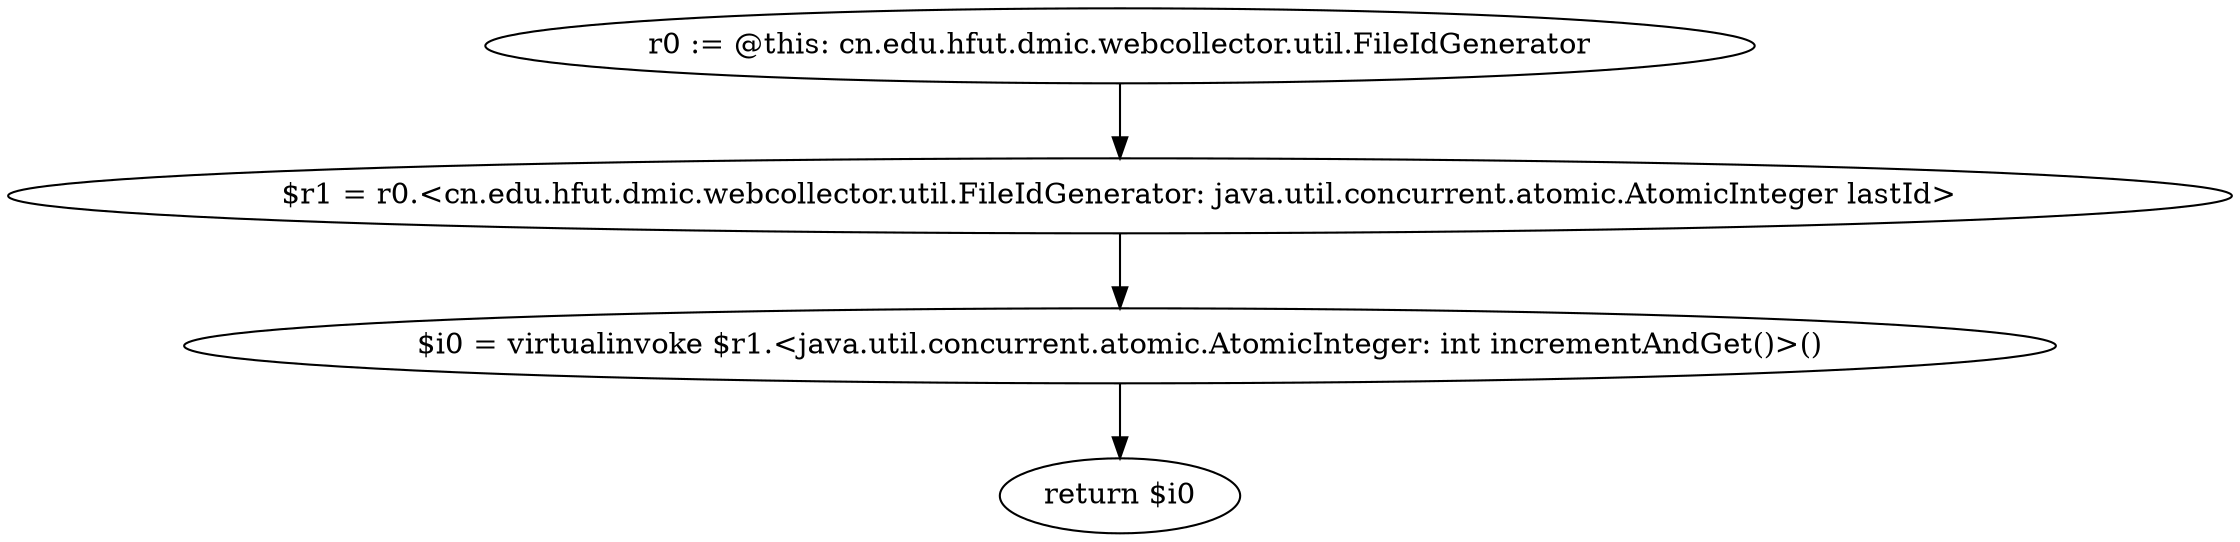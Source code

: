 digraph "unitGraph" {
    "r0 := @this: cn.edu.hfut.dmic.webcollector.util.FileIdGenerator"
    "$r1 = r0.<cn.edu.hfut.dmic.webcollector.util.FileIdGenerator: java.util.concurrent.atomic.AtomicInteger lastId>"
    "$i0 = virtualinvoke $r1.<java.util.concurrent.atomic.AtomicInteger: int incrementAndGet()>()"
    "return $i0"
    "r0 := @this: cn.edu.hfut.dmic.webcollector.util.FileIdGenerator"->"$r1 = r0.<cn.edu.hfut.dmic.webcollector.util.FileIdGenerator: java.util.concurrent.atomic.AtomicInteger lastId>";
    "$r1 = r0.<cn.edu.hfut.dmic.webcollector.util.FileIdGenerator: java.util.concurrent.atomic.AtomicInteger lastId>"->"$i0 = virtualinvoke $r1.<java.util.concurrent.atomic.AtomicInteger: int incrementAndGet()>()";
    "$i0 = virtualinvoke $r1.<java.util.concurrent.atomic.AtomicInteger: int incrementAndGet()>()"->"return $i0";
}
